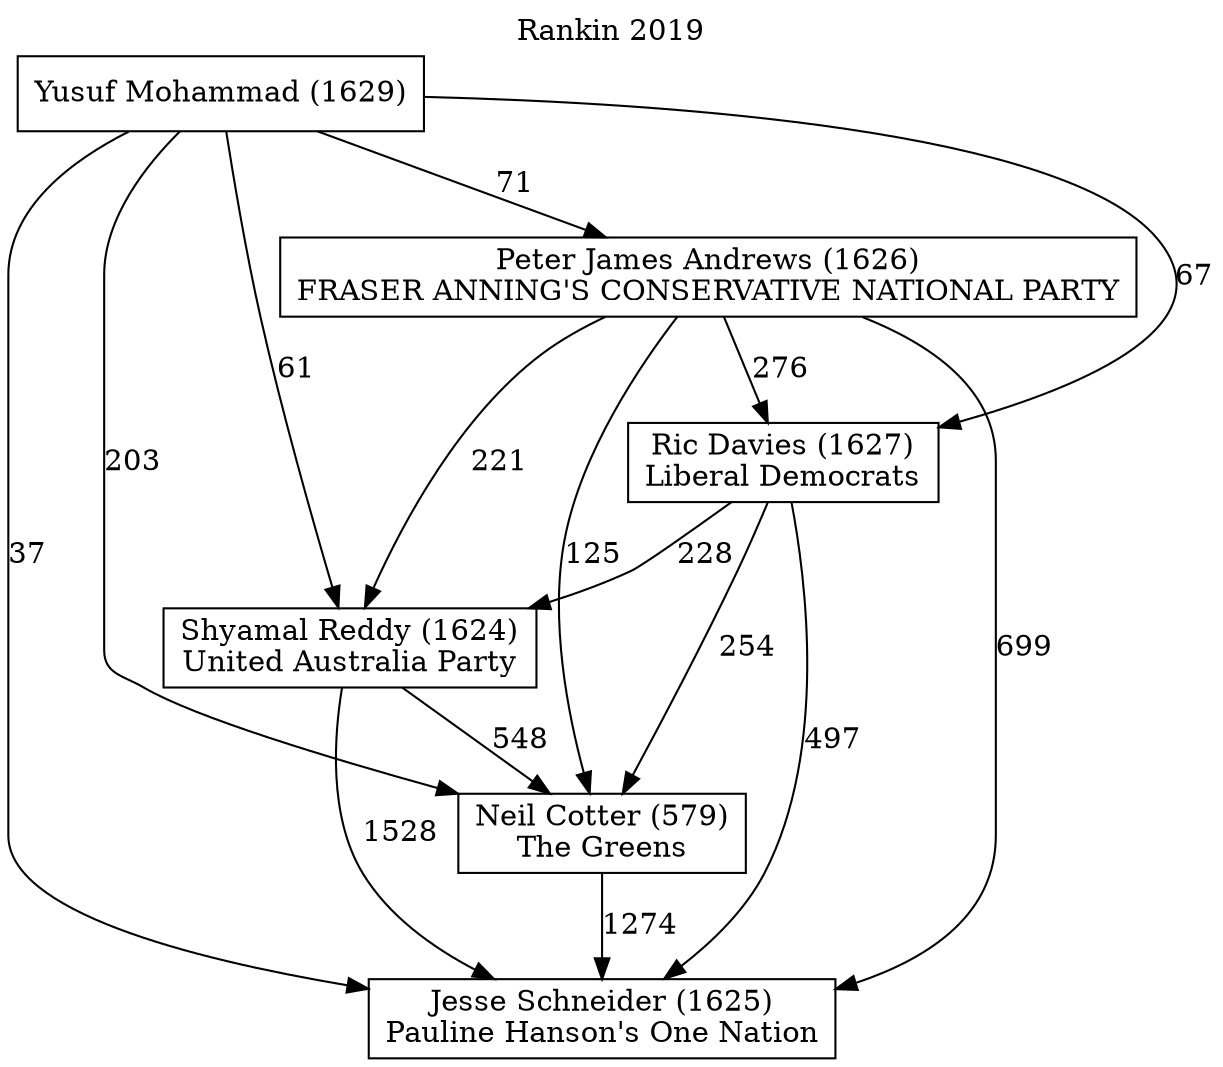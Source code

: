 // House preference flow
digraph "Jesse Schneider (1625)_Rankin_2019" {
	graph [label="Rankin 2019" labelloc=t mclimit=2]
	node [shape=box]
	"Jesse Schneider (1625)" [label="Jesse Schneider (1625)
Pauline Hanson's One Nation"]
	"Neil Cotter (579)" [label="Neil Cotter (579)
The Greens"]
	"Shyamal Reddy (1624)" [label="Shyamal Reddy (1624)
United Australia Party"]
	"Ric Davies (1627)" [label="Ric Davies (1627)
Liberal Democrats"]
	"Peter James Andrews (1626)" [label="Peter James Andrews (1626)
FRASER ANNING'S CONSERVATIVE NATIONAL PARTY"]
	"Yusuf Mohammad (1629)" [label="Yusuf Mohammad (1629)
"]
	"Neil Cotter (579)" -> "Jesse Schneider (1625)" [label=1274]
	"Shyamal Reddy (1624)" -> "Neil Cotter (579)" [label=548]
	"Ric Davies (1627)" -> "Shyamal Reddy (1624)" [label=228]
	"Peter James Andrews (1626)" -> "Ric Davies (1627)" [label=276]
	"Yusuf Mohammad (1629)" -> "Peter James Andrews (1626)" [label=71]
	"Shyamal Reddy (1624)" -> "Jesse Schneider (1625)" [label=1528]
	"Ric Davies (1627)" -> "Jesse Schneider (1625)" [label=497]
	"Peter James Andrews (1626)" -> "Jesse Schneider (1625)" [label=699]
	"Yusuf Mohammad (1629)" -> "Jesse Schneider (1625)" [label=37]
	"Yusuf Mohammad (1629)" -> "Ric Davies (1627)" [label=67]
	"Peter James Andrews (1626)" -> "Shyamal Reddy (1624)" [label=221]
	"Yusuf Mohammad (1629)" -> "Shyamal Reddy (1624)" [label=61]
	"Ric Davies (1627)" -> "Neil Cotter (579)" [label=254]
	"Peter James Andrews (1626)" -> "Neil Cotter (579)" [label=125]
	"Yusuf Mohammad (1629)" -> "Neil Cotter (579)" [label=203]
}
